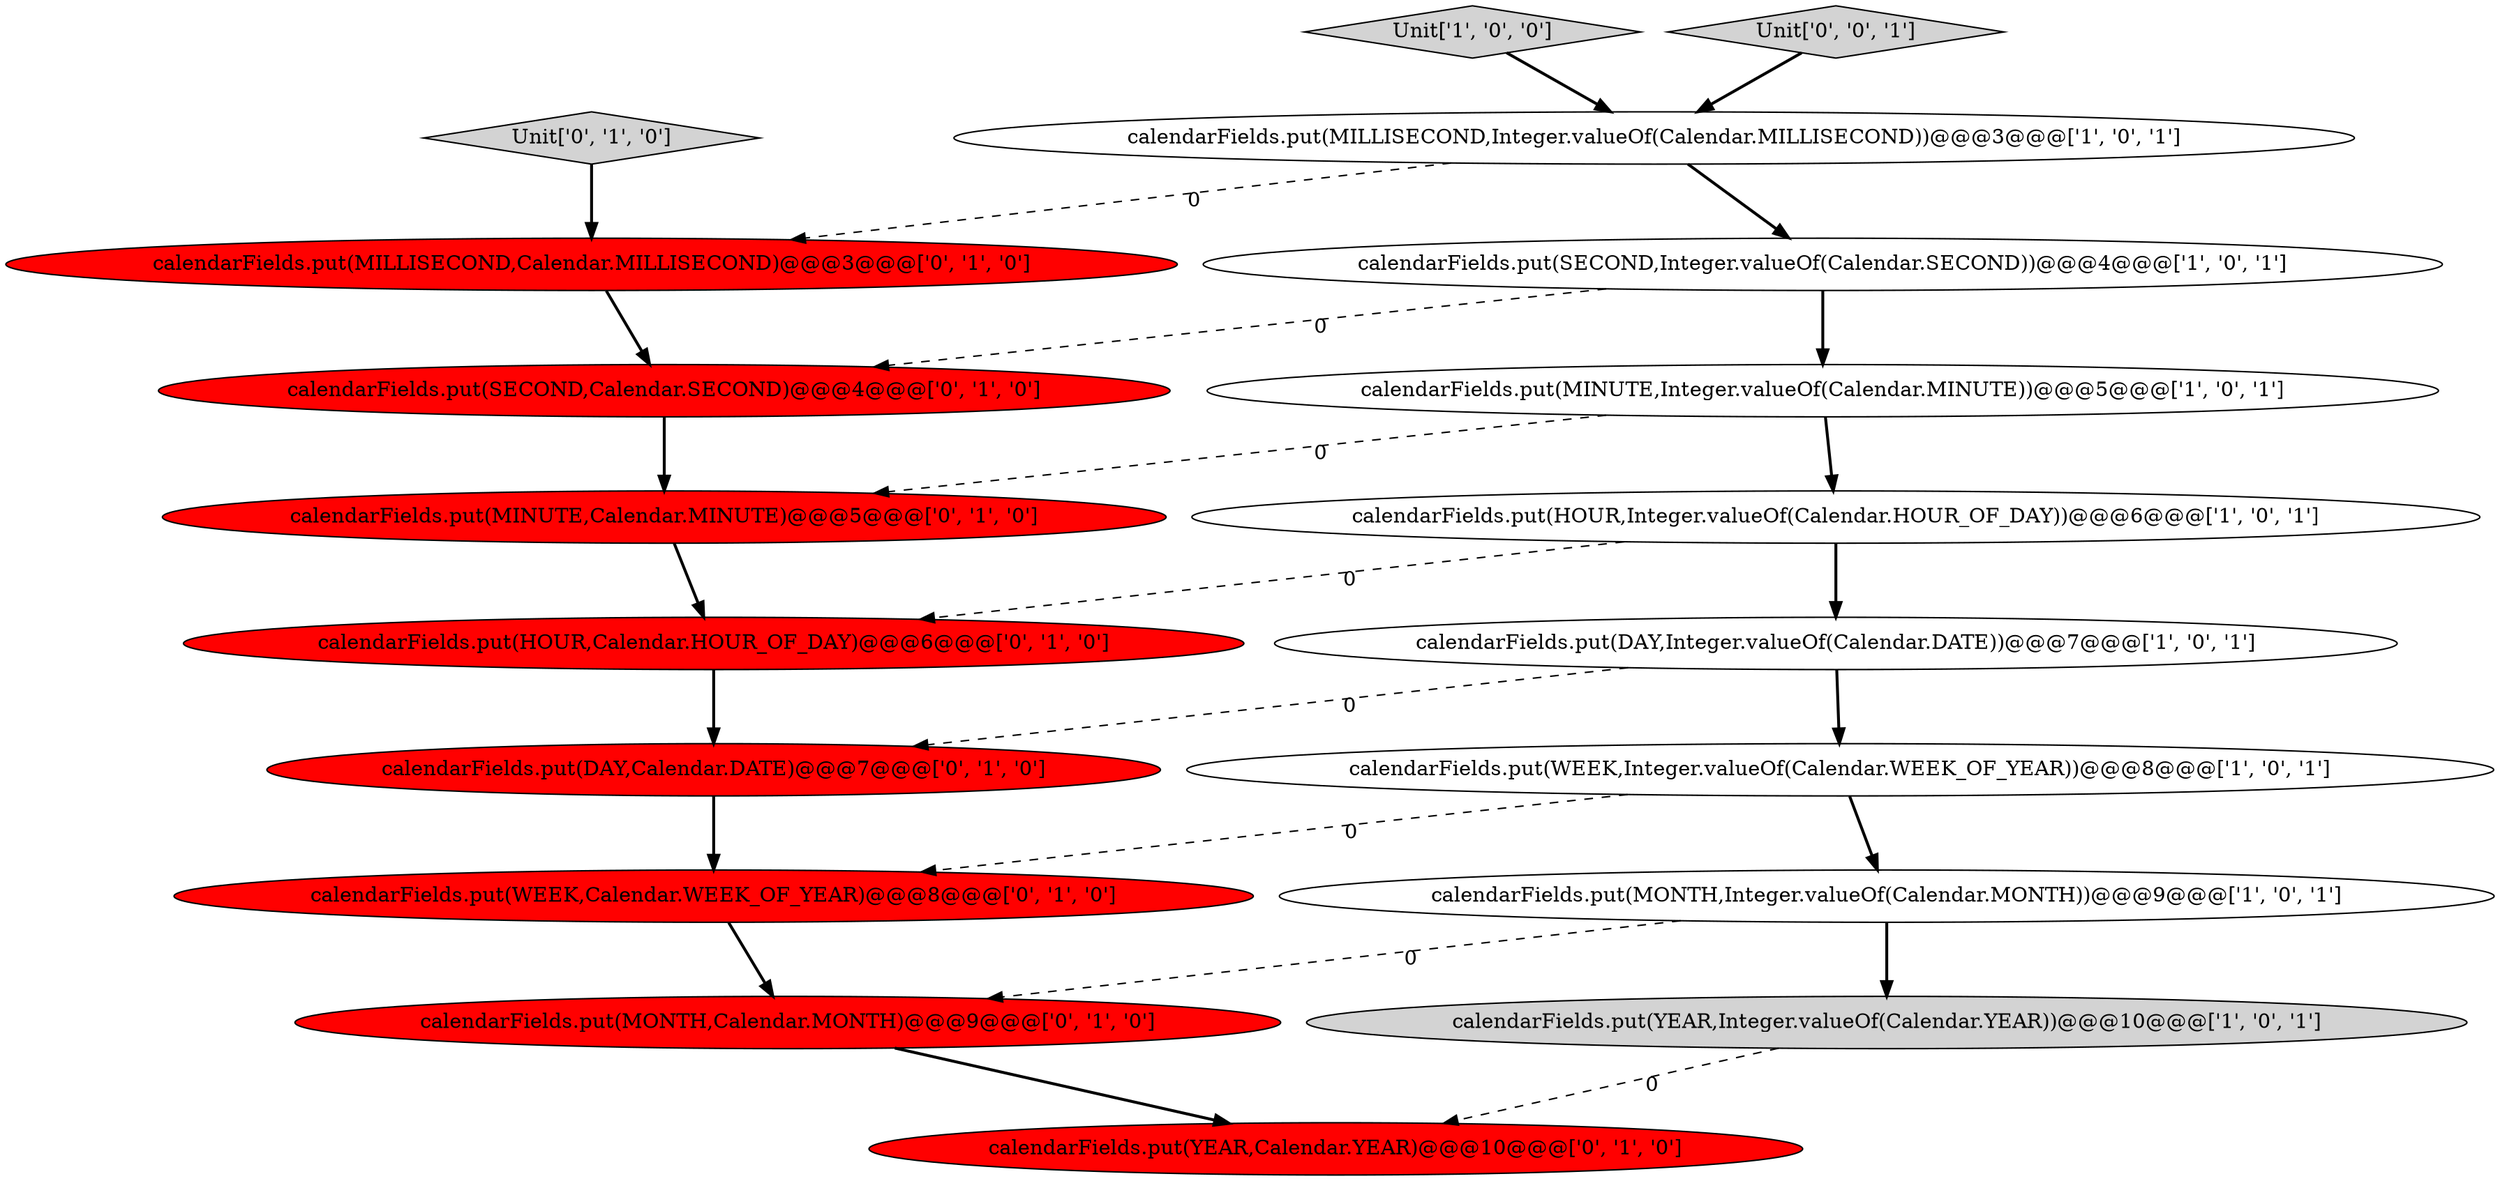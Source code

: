 digraph {
14 [style = filled, label = "calendarFields.put(MONTH,Calendar.MONTH)@@@9@@@['0', '1', '0']", fillcolor = red, shape = ellipse image = "AAA1AAABBB2BBB"];
11 [style = filled, label = "calendarFields.put(SECOND,Calendar.SECOND)@@@4@@@['0', '1', '0']", fillcolor = red, shape = ellipse image = "AAA1AAABBB2BBB"];
17 [style = filled, label = "calendarFields.put(YEAR,Calendar.YEAR)@@@10@@@['0', '1', '0']", fillcolor = red, shape = ellipse image = "AAA1AAABBB2BBB"];
15 [style = filled, label = "Unit['0', '1', '0']", fillcolor = lightgray, shape = diamond image = "AAA0AAABBB2BBB"];
0 [style = filled, label = "calendarFields.put(WEEK,Integer.valueOf(Calendar.WEEK_OF_YEAR))@@@8@@@['1', '0', '1']", fillcolor = white, shape = ellipse image = "AAA0AAABBB1BBB"];
10 [style = filled, label = "calendarFields.put(MILLISECOND,Calendar.MILLISECOND)@@@3@@@['0', '1', '0']", fillcolor = red, shape = ellipse image = "AAA1AAABBB2BBB"];
13 [style = filled, label = "calendarFields.put(MINUTE,Calendar.MINUTE)@@@5@@@['0', '1', '0']", fillcolor = red, shape = ellipse image = "AAA1AAABBB2BBB"];
3 [style = filled, label = "Unit['1', '0', '0']", fillcolor = lightgray, shape = diamond image = "AAA0AAABBB1BBB"];
5 [style = filled, label = "calendarFields.put(MONTH,Integer.valueOf(Calendar.MONTH))@@@9@@@['1', '0', '1']", fillcolor = white, shape = ellipse image = "AAA0AAABBB1BBB"];
6 [style = filled, label = "calendarFields.put(YEAR,Integer.valueOf(Calendar.YEAR))@@@10@@@['1', '0', '1']", fillcolor = lightgray, shape = ellipse image = "AAA0AAABBB1BBB"];
8 [style = filled, label = "calendarFields.put(DAY,Integer.valueOf(Calendar.DATE))@@@7@@@['1', '0', '1']", fillcolor = white, shape = ellipse image = "AAA0AAABBB1BBB"];
7 [style = filled, label = "calendarFields.put(HOUR,Integer.valueOf(Calendar.HOUR_OF_DAY))@@@6@@@['1', '0', '1']", fillcolor = white, shape = ellipse image = "AAA0AAABBB1BBB"];
9 [style = filled, label = "calendarFields.put(HOUR,Calendar.HOUR_OF_DAY)@@@6@@@['0', '1', '0']", fillcolor = red, shape = ellipse image = "AAA1AAABBB2BBB"];
18 [style = filled, label = "Unit['0', '0', '1']", fillcolor = lightgray, shape = diamond image = "AAA0AAABBB3BBB"];
2 [style = filled, label = "calendarFields.put(MINUTE,Integer.valueOf(Calendar.MINUTE))@@@5@@@['1', '0', '1']", fillcolor = white, shape = ellipse image = "AAA0AAABBB1BBB"];
1 [style = filled, label = "calendarFields.put(SECOND,Integer.valueOf(Calendar.SECOND))@@@4@@@['1', '0', '1']", fillcolor = white, shape = ellipse image = "AAA0AAABBB1BBB"];
4 [style = filled, label = "calendarFields.put(MILLISECOND,Integer.valueOf(Calendar.MILLISECOND))@@@3@@@['1', '0', '1']", fillcolor = white, shape = ellipse image = "AAA0AAABBB1BBB"];
12 [style = filled, label = "calendarFields.put(DAY,Calendar.DATE)@@@7@@@['0', '1', '0']", fillcolor = red, shape = ellipse image = "AAA1AAABBB2BBB"];
16 [style = filled, label = "calendarFields.put(WEEK,Calendar.WEEK_OF_YEAR)@@@8@@@['0', '1', '0']", fillcolor = red, shape = ellipse image = "AAA1AAABBB2BBB"];
15->10 [style = bold, label=""];
5->14 [style = dashed, label="0"];
0->16 [style = dashed, label="0"];
14->17 [style = bold, label=""];
8->12 [style = dashed, label="0"];
6->17 [style = dashed, label="0"];
12->16 [style = bold, label=""];
7->8 [style = bold, label=""];
3->4 [style = bold, label=""];
8->0 [style = bold, label=""];
5->6 [style = bold, label=""];
18->4 [style = bold, label=""];
7->9 [style = dashed, label="0"];
1->11 [style = dashed, label="0"];
2->13 [style = dashed, label="0"];
11->13 [style = bold, label=""];
16->14 [style = bold, label=""];
1->2 [style = bold, label=""];
4->1 [style = bold, label=""];
13->9 [style = bold, label=""];
9->12 [style = bold, label=""];
2->7 [style = bold, label=""];
4->10 [style = dashed, label="0"];
0->5 [style = bold, label=""];
10->11 [style = bold, label=""];
}
